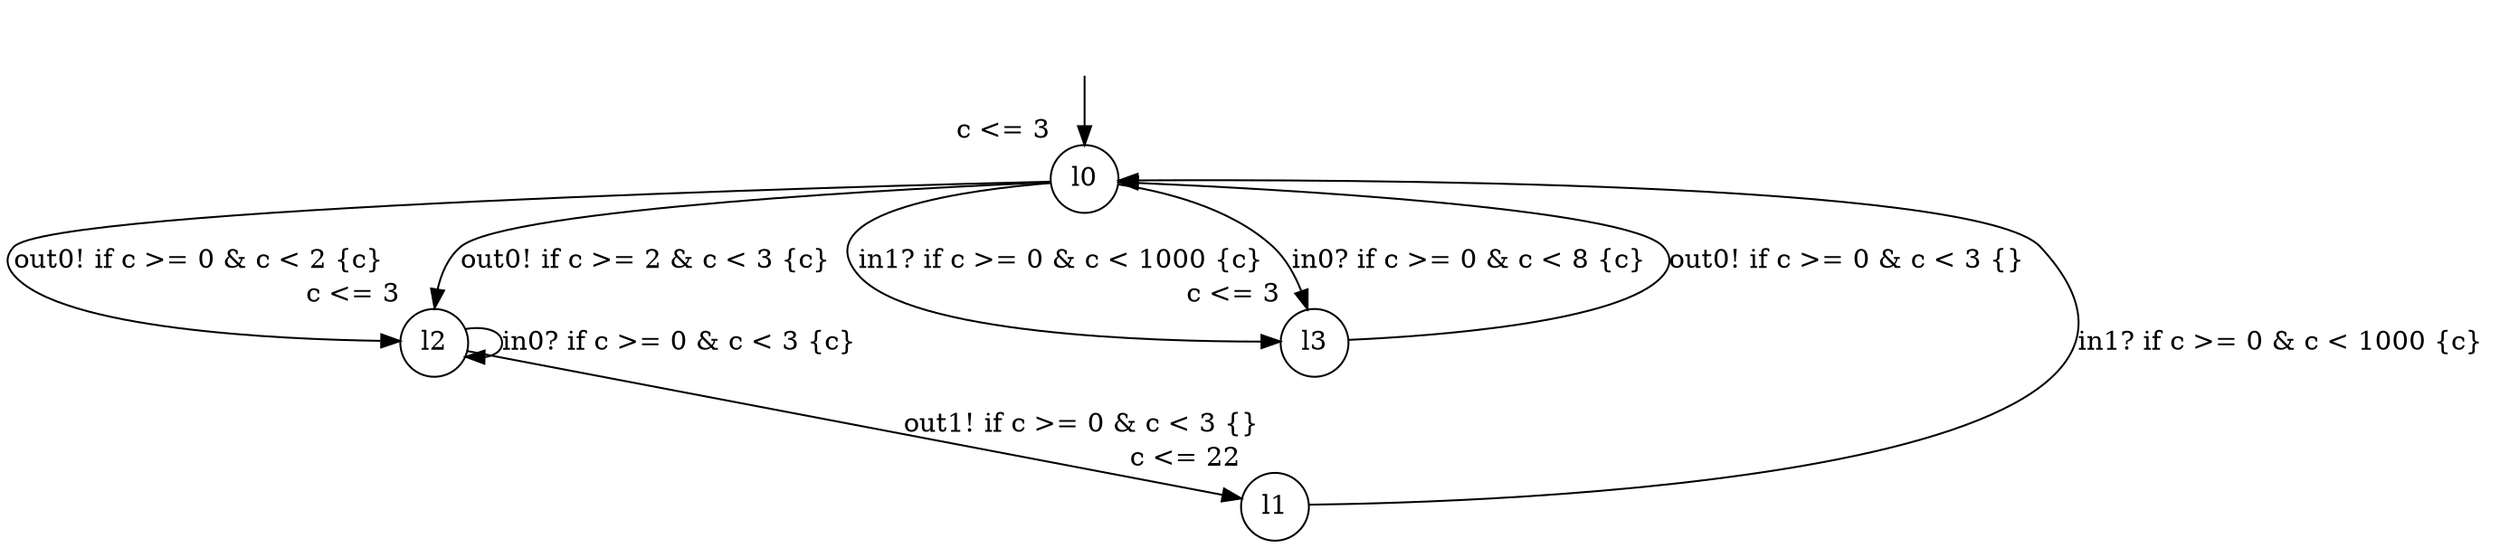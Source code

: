 digraph g {
__start0 [label="" shape="none"];
l0 [shape="circle" margin=0 label="l0", xlabel="c <= 3"];
l1 [shape="circle" margin=0 label="l1", xlabel="c <= 22"];
l2 [shape="circle" margin=0 label="l2", xlabel="c <= 3"];
l3 [shape="circle" margin=0 label="l3", xlabel="c <= 3"];
l0 -> l2 [label="out0! if c >= 0 & c < 2 {c} "];
l0 -> l3 [label="in1? if c >= 0 & c < 1000 {c} "];
l0 -> l2 [label="out0! if c >= 2 & c < 3 {c} "];
l0 -> l3 [label="in0? if c >= 0 & c < 8 {c} "];
l1 -> l0 [label="in1? if c >= 0 & c < 1000 {c} "];
l2 -> l2 [label="in0? if c >= 0 & c < 3 {c} "];
l2 -> l1 [label="out1! if c >= 0 & c < 3 {} "];
l3 -> l0 [label="out0! if c >= 0 & c < 3 {} "];
__start0 -> l0;
}
